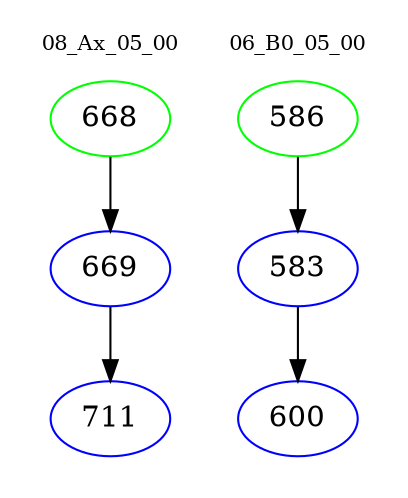 digraph{
subgraph cluster_0 {
color = white
label = "08_Ax_05_00";
fontsize=10;
T0_668 [label="668", color="green"]
T0_668 -> T0_669 [color="black"]
T0_669 [label="669", color="blue"]
T0_669 -> T0_711 [color="black"]
T0_711 [label="711", color="blue"]
}
subgraph cluster_1 {
color = white
label = "06_B0_05_00";
fontsize=10;
T1_586 [label="586", color="green"]
T1_586 -> T1_583 [color="black"]
T1_583 [label="583", color="blue"]
T1_583 -> T1_600 [color="black"]
T1_600 [label="600", color="blue"]
}
}

